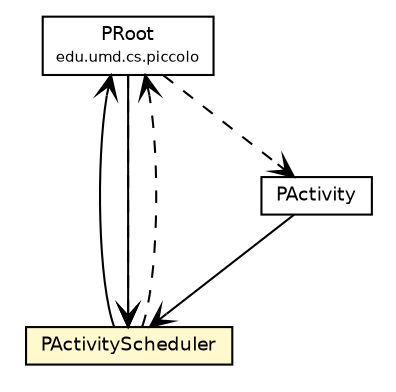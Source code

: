 #!/usr/local/bin/dot
#
# Class diagram 
# Generated by UmlGraph version 4.6 (http://www.spinellis.gr/sw/umlgraph)
#

digraph G {
	edge [fontname="Helvetica",fontsize=10,labelfontname="Helvetica",labelfontsize=10];
	node [fontname="Helvetica",fontsize=10,shape=plaintext];
	// edu.umd.cs.piccolo.PRoot
	c1618 [label=<<table border="0" cellborder="1" cellspacing="0" cellpadding="2" port="p" href="../PRoot.html">
		<tr><td><table border="0" cellspacing="0" cellpadding="1">
			<tr><td> PRoot </td></tr>
			<tr><td><font point-size="7.0"> edu.umd.cs.piccolo </font></td></tr>
		</table></td></tr>
		</table>>, fontname="Helvetica", fontcolor="black", fontsize=9.0];
	// edu.umd.cs.piccolo.activities.PActivityScheduler
	c1640 [label=<<table border="0" cellborder="1" cellspacing="0" cellpadding="2" port="p" bgcolor="lemonChiffon" href="./PActivityScheduler.html">
		<tr><td><table border="0" cellspacing="0" cellpadding="1">
			<tr><td> PActivityScheduler </td></tr>
		</table></td></tr>
		</table>>, fontname="Helvetica", fontcolor="black", fontsize=9.0];
	// edu.umd.cs.piccolo.activities.PActivity
	c1641 [label=<<table border="0" cellborder="1" cellspacing="0" cellpadding="2" port="p" href="./PActivity.html">
		<tr><td><table border="0" cellspacing="0" cellpadding="1">
			<tr><td> PActivity </td></tr>
		</table></td></tr>
		</table>>, fontname="Helvetica", fontcolor="black", fontsize=9.0];
	// edu.umd.cs.piccolo.PRoot NAVASSOC edu.umd.cs.piccolo.activities.PActivityScheduler
	c1618:p -> c1640:p [taillabel="", label="", headlabel="", fontname="Helvetica", fontcolor="black", fontsize=10.0, color="black", arrowhead=open];
	// edu.umd.cs.piccolo.activities.PActivityScheduler NAVASSOC edu.umd.cs.piccolo.PRoot
	c1640:p -> c1618:p [taillabel="", label="", headlabel="", fontname="Helvetica", fontcolor="black", fontsize=10.0, color="black", arrowhead=open];
	// edu.umd.cs.piccolo.activities.PActivity NAVASSOC edu.umd.cs.piccolo.activities.PActivityScheduler
	c1641:p -> c1640:p [taillabel="", label="", headlabel="", fontname="Helvetica", fontcolor="black", fontsize=10.0, color="black", arrowhead=open];
	// edu.umd.cs.piccolo.PRoot DEPEND edu.umd.cs.piccolo.activities.PActivityScheduler
	c1618:p -> c1640:p [taillabel="", label="", headlabel="", fontname="Helvetica", fontcolor="black", fontsize=10.0, color="black", arrowhead=open, style=dashed];
	// edu.umd.cs.piccolo.PRoot DEPEND edu.umd.cs.piccolo.activities.PActivity
	c1618:p -> c1641:p [taillabel="", label="", headlabel="", fontname="Helvetica", fontcolor="black", fontsize=10.0, color="black", arrowhead=open, style=dashed];
	// edu.umd.cs.piccolo.activities.PActivityScheduler DEPEND edu.umd.cs.piccolo.PRoot
	c1640:p -> c1618:p [taillabel="", label="", headlabel="", fontname="Helvetica", fontcolor="black", fontsize=10.0, color="black", arrowhead=open, style=dashed];
}

